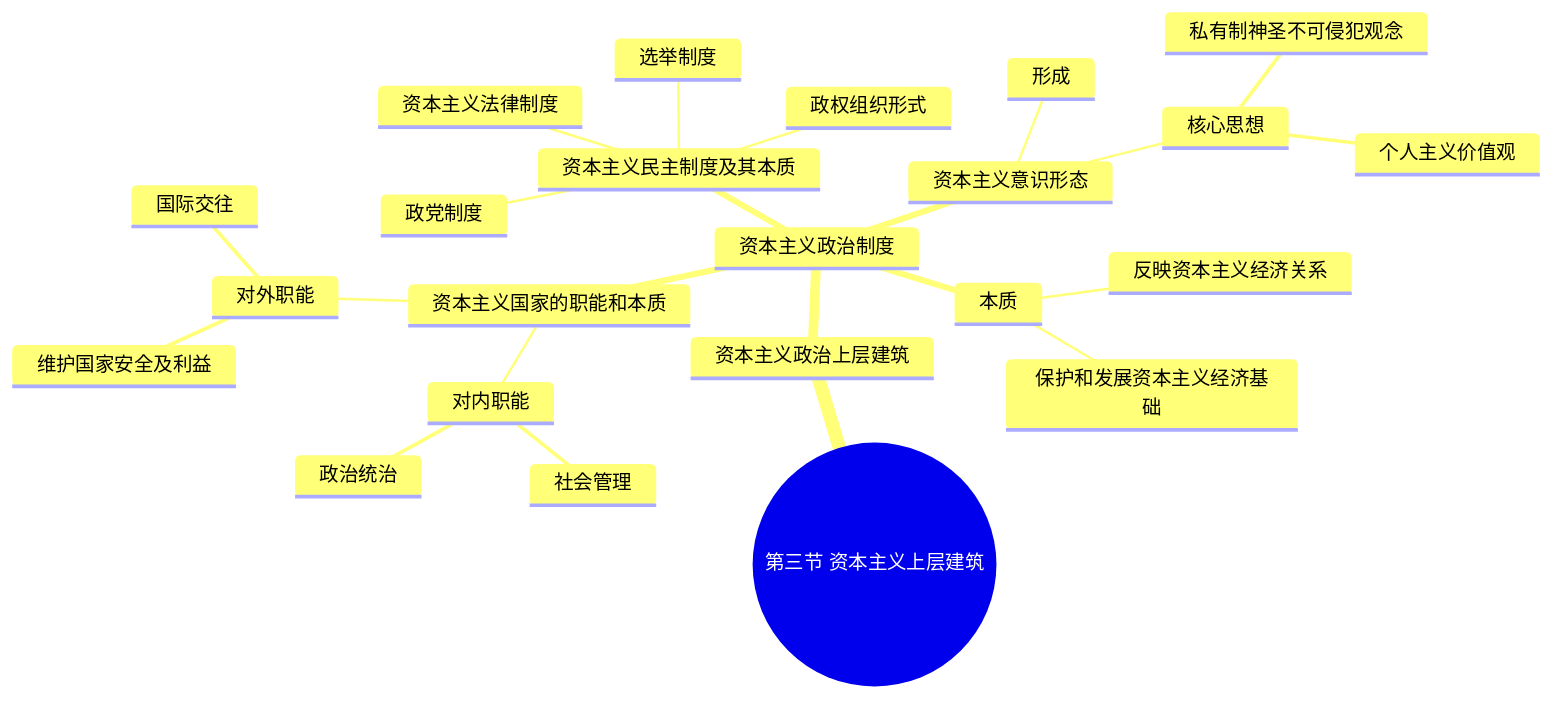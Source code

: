 mindmap
	root((第三节 资本主义上层建筑))
		资本主义政治上层建筑
			资本主义政治制度
				本质
					反映资本主义经济关系
					保护和发展资本主义经济基础
				资本主义国家的职能和本质
					对内职能
						政治统治
						社会管理
					对外职能
						国际交往
						维护国家安全及利益
				资本主义民主制度及其本质
					资本主义法律制度
					政权组织形式
					选举制度
					政党制度
				资本主义意识形态
					形成
					核心思想
						私有制神圣不可侵犯观念
						个人主义价值观